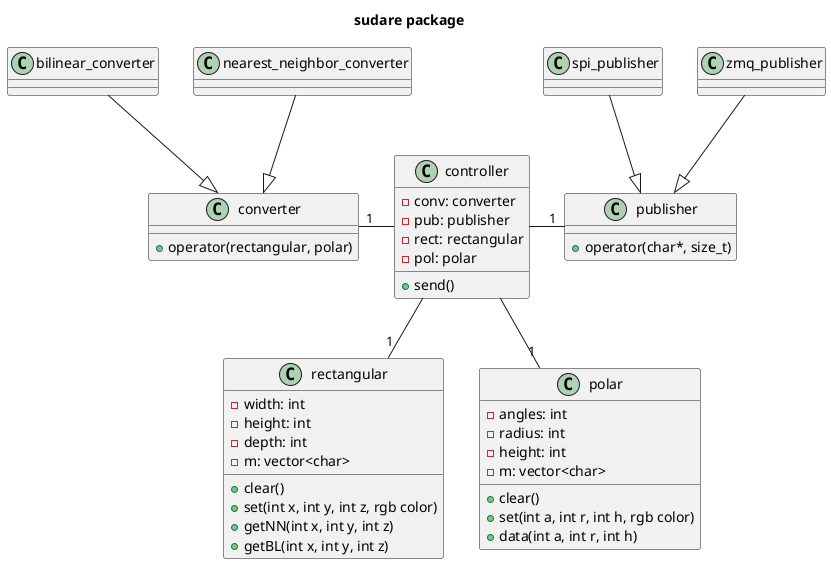 @startuml
title sudare package

class rectangular {
  - width: int
  - height: int
  - depth: int
  - m: vector<char>

  + clear()
  + set(int x, int y, int z, rgb color)
  + getNN(int x, int y, int z)
  + getBL(int x, int y, int z)
}

class polar {
  - angles: int
  - radius: int
  - height: int
  - m: vector<char>

  + clear()
  + set(int a, int r, int h, rgb color)
  + data(int a, int r, int h)
}

class converter {
  + operator(rectangular, polar)
}
class bilinear_converter
class nearest_neighbor_converter
bilinear_converter --|> converter
nearest_neighbor_converter --|> converter

class publisher {
  + operator(char*, size_t)
}
class spi_publisher
class zmq_publisher
spi_publisher --|> publisher
zmq_publisher --|> publisher

class controller {
  - conv: converter
  - pub: publisher
  - rect: rectangular
  - pol: polar

  + send()
}

controller -l- "1" converter
controller -r- "1" publisher
controller -d- "1" polar
controller -d- "1" rectangular

@enduml
